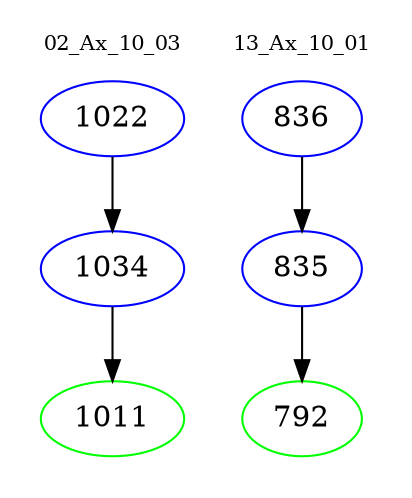 digraph{
subgraph cluster_0 {
color = white
label = "02_Ax_10_03";
fontsize=10;
T0_1022 [label="1022", color="blue"]
T0_1022 -> T0_1034 [color="black"]
T0_1034 [label="1034", color="blue"]
T0_1034 -> T0_1011 [color="black"]
T0_1011 [label="1011", color="green"]
}
subgraph cluster_1 {
color = white
label = "13_Ax_10_01";
fontsize=10;
T1_836 [label="836", color="blue"]
T1_836 -> T1_835 [color="black"]
T1_835 [label="835", color="blue"]
T1_835 -> T1_792 [color="black"]
T1_792 [label="792", color="green"]
}
}
